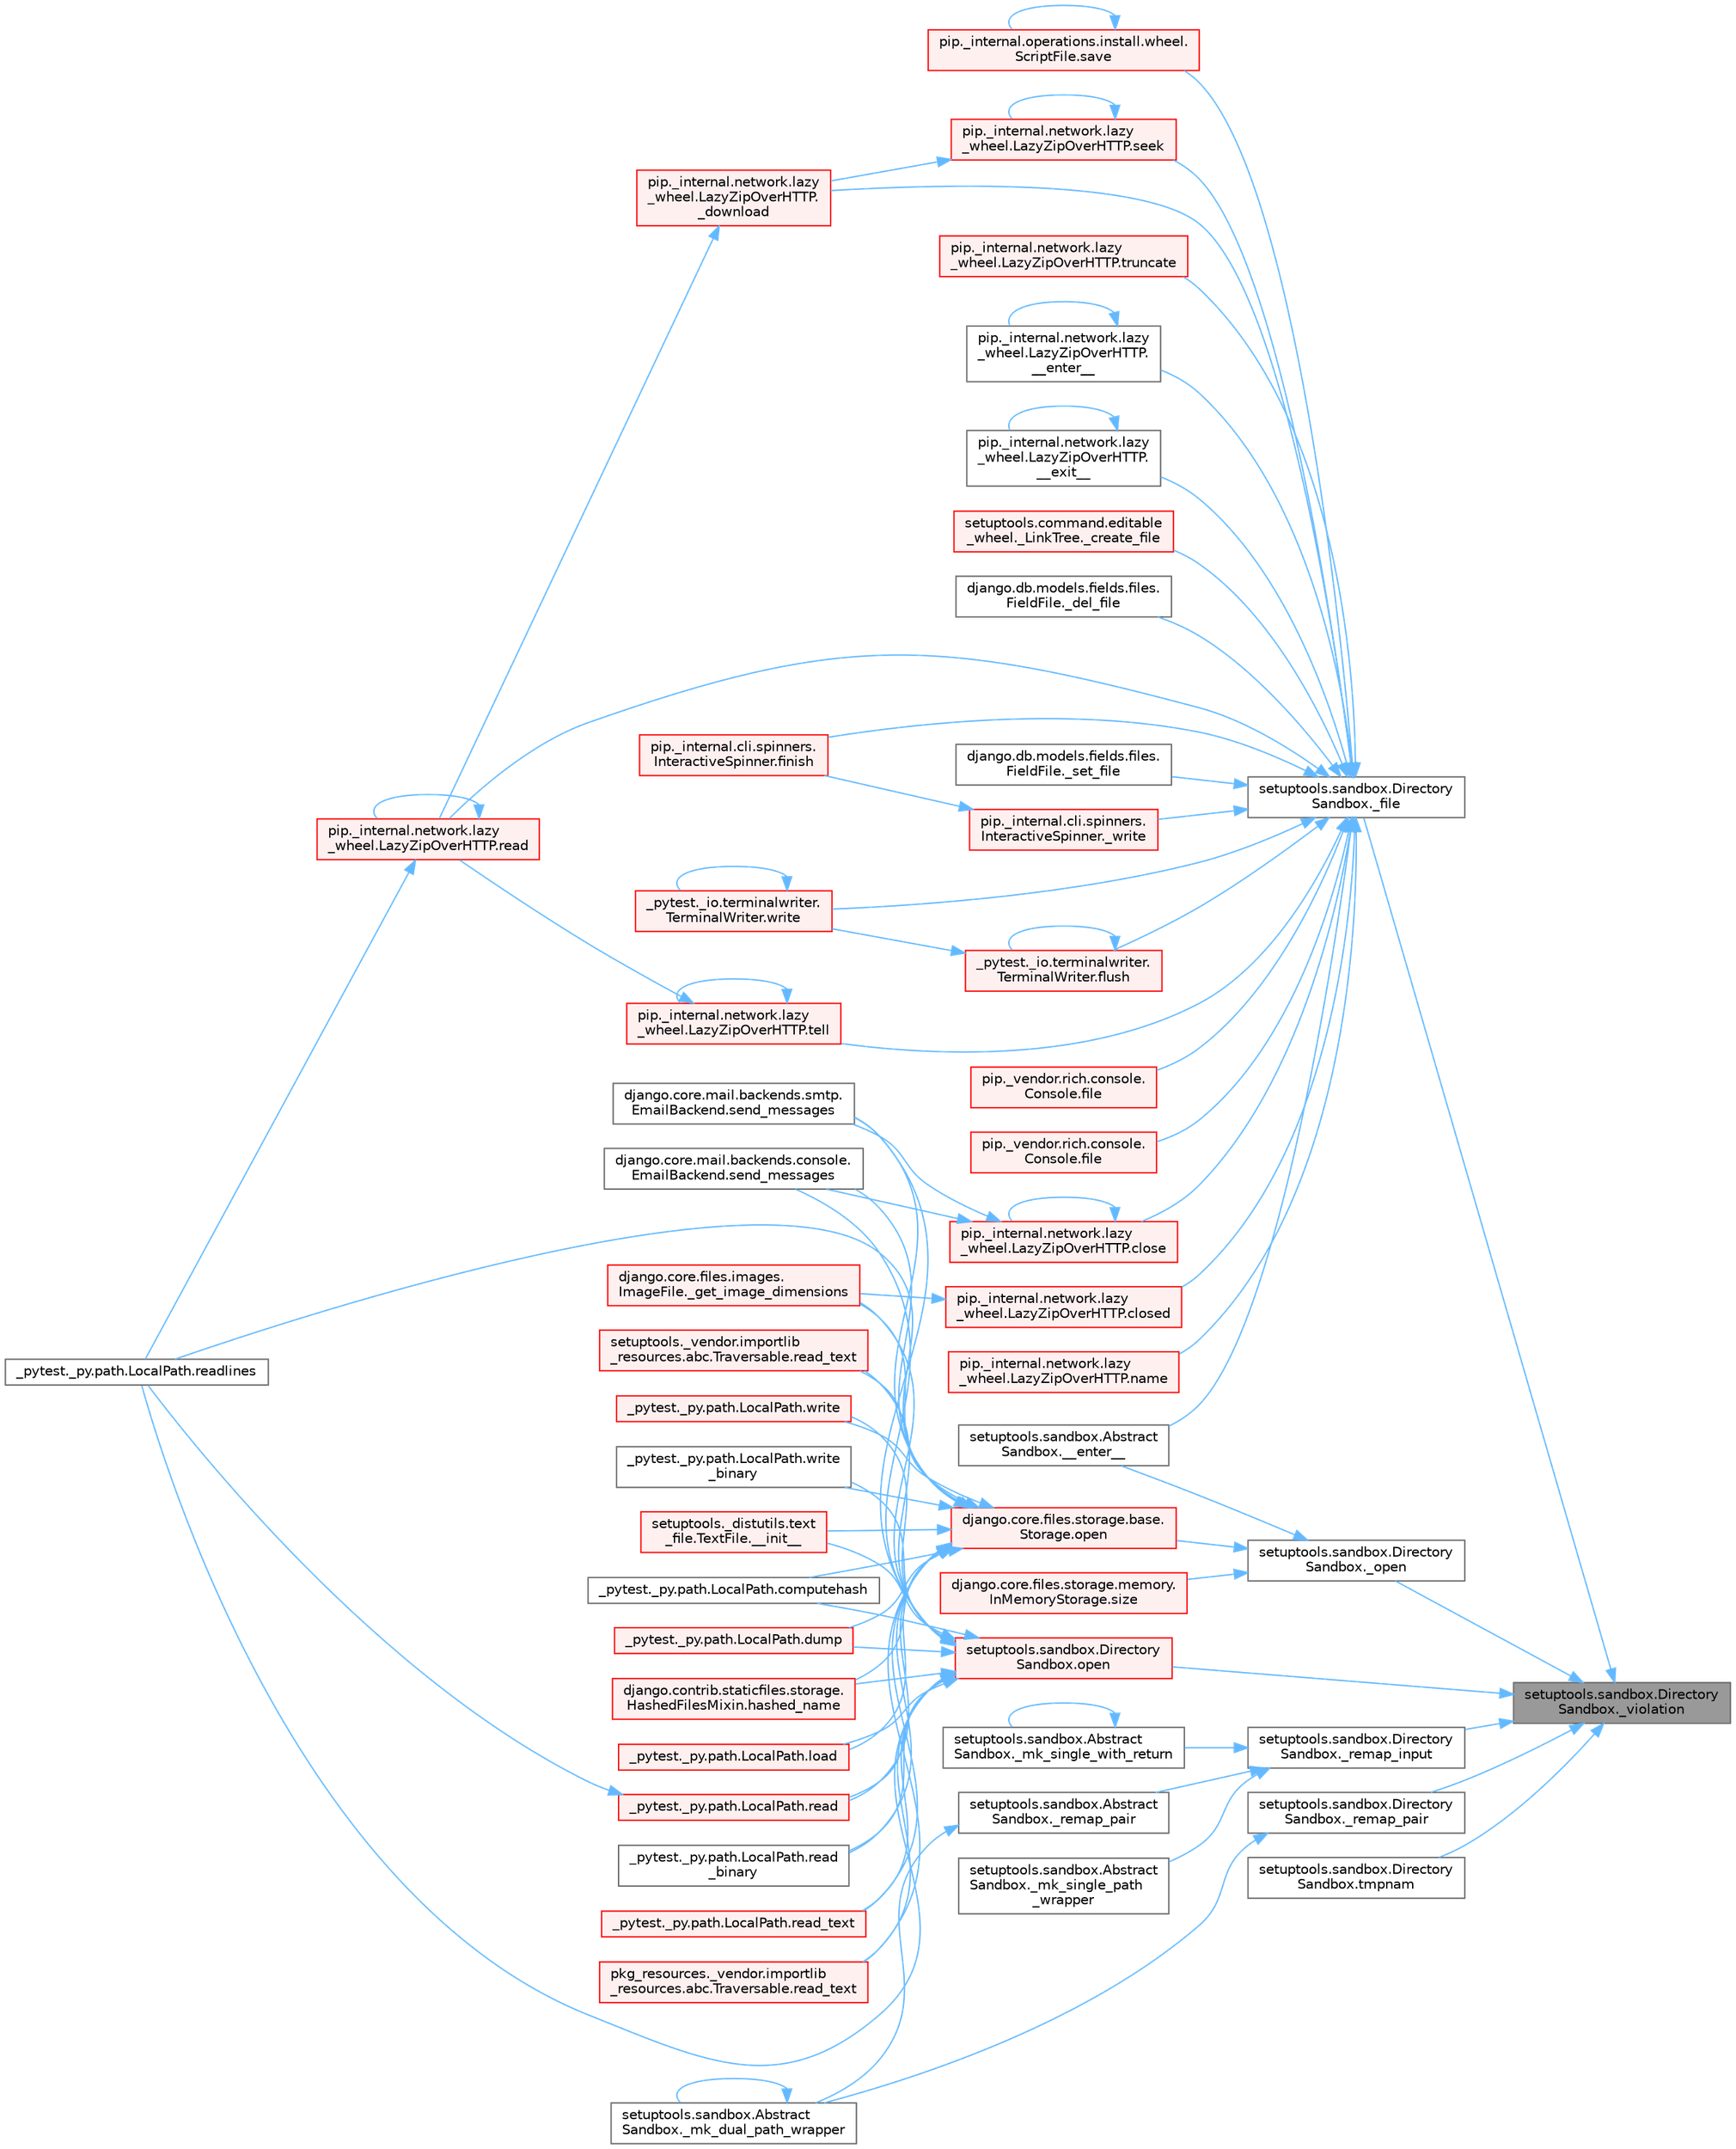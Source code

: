 digraph "setuptools.sandbox.DirectorySandbox._violation"
{
 // LATEX_PDF_SIZE
  bgcolor="transparent";
  edge [fontname=Helvetica,fontsize=10,labelfontname=Helvetica,labelfontsize=10];
  node [fontname=Helvetica,fontsize=10,shape=box,height=0.2,width=0.4];
  rankdir="RL";
  Node1 [id="Node000001",label="setuptools.sandbox.Directory\lSandbox._violation",height=0.2,width=0.4,color="gray40", fillcolor="grey60", style="filled", fontcolor="black",tooltip=" "];
  Node1 -> Node2 [id="edge1_Node000001_Node000002",dir="back",color="steelblue1",style="solid",tooltip=" "];
  Node2 [id="Node000002",label="setuptools.sandbox.Directory\lSandbox._file",height=0.2,width=0.4,color="grey40", fillcolor="white", style="filled",URL="$classsetuptools_1_1sandbox_1_1_directory_sandbox.html#acf799106ef73553cbfdf57cc16babd98",tooltip=" "];
  Node2 -> Node3 [id="edge2_Node000002_Node000003",dir="back",color="steelblue1",style="solid",tooltip=" "];
  Node3 [id="Node000003",label="pip._internal.network.lazy\l_wheel.LazyZipOverHTTP.\l__enter__",height=0.2,width=0.4,color="grey40", fillcolor="white", style="filled",URL="$classpip_1_1__internal_1_1network_1_1lazy__wheel_1_1_lazy_zip_over_h_t_t_p.html#adc9e38d1c8fc4360a71825dc4123bdc6",tooltip=" "];
  Node3 -> Node3 [id="edge3_Node000003_Node000003",dir="back",color="steelblue1",style="solid",tooltip=" "];
  Node2 -> Node4 [id="edge4_Node000002_Node000004",dir="back",color="steelblue1",style="solid",tooltip=" "];
  Node4 [id="Node000004",label="setuptools.sandbox.Abstract\lSandbox.__enter__",height=0.2,width=0.4,color="grey40", fillcolor="white", style="filled",URL="$classsetuptools_1_1sandbox_1_1_abstract_sandbox.html#a0c1352f28a213e8b8bef379bba71b4fe",tooltip=" "];
  Node2 -> Node5 [id="edge5_Node000002_Node000005",dir="back",color="steelblue1",style="solid",tooltip=" "];
  Node5 [id="Node000005",label="pip._internal.network.lazy\l_wheel.LazyZipOverHTTP.\l__exit__",height=0.2,width=0.4,color="grey40", fillcolor="white", style="filled",URL="$classpip_1_1__internal_1_1network_1_1lazy__wheel_1_1_lazy_zip_over_h_t_t_p.html#a9e2677bfb66759d196c2e89af6b6b82b",tooltip=" "];
  Node5 -> Node5 [id="edge6_Node000005_Node000005",dir="back",color="steelblue1",style="solid",tooltip=" "];
  Node2 -> Node6 [id="edge7_Node000002_Node000006",dir="back",color="steelblue1",style="solid",tooltip=" "];
  Node6 [id="Node000006",label="setuptools.command.editable\l_wheel._LinkTree._create_file",height=0.2,width=0.4,color="red", fillcolor="#FFF0F0", style="filled",URL="$classsetuptools_1_1command_1_1editable__wheel_1_1___link_tree.html#a07f730ebe5f09e5c02dcdf2da712d439",tooltip=" "];
  Node2 -> Node11 [id="edge8_Node000002_Node000011",dir="back",color="steelblue1",style="solid",tooltip=" "];
  Node11 [id="Node000011",label="django.db.models.fields.files.\lFieldFile._del_file",height=0.2,width=0.4,color="grey40", fillcolor="white", style="filled",URL="$classdjango_1_1db_1_1models_1_1fields_1_1files_1_1_field_file.html#a39a2e84502f701f57a65fd6986def84a",tooltip=" "];
  Node2 -> Node12 [id="edge9_Node000002_Node000012",dir="back",color="steelblue1",style="solid",tooltip=" "];
  Node12 [id="Node000012",label="pip._internal.network.lazy\l_wheel.LazyZipOverHTTP.\l_download",height=0.2,width=0.4,color="red", fillcolor="#FFF0F0", style="filled",URL="$classpip_1_1__internal_1_1network_1_1lazy__wheel_1_1_lazy_zip_over_h_t_t_p.html#ad2434541dbceb1d56f3982d08a80a3ad",tooltip=" "];
  Node12 -> Node20 [id="edge10_Node000012_Node000020",dir="back",color="steelblue1",style="solid",tooltip=" "];
  Node20 [id="Node000020",label="pip._internal.network.lazy\l_wheel.LazyZipOverHTTP.read",height=0.2,width=0.4,color="red", fillcolor="#FFF0F0", style="filled",URL="$classpip_1_1__internal_1_1network_1_1lazy__wheel_1_1_lazy_zip_over_h_t_t_p.html#adb8837e292941df2568b4de4082ecf19",tooltip=" "];
  Node20 -> Node20 [id="edge11_Node000020_Node000020",dir="back",color="steelblue1",style="solid",tooltip=" "];
  Node20 -> Node793 [id="edge12_Node000020_Node000793",dir="back",color="steelblue1",style="solid",tooltip=" "];
  Node793 [id="Node000793",label="_pytest._py.path.LocalPath.readlines",height=0.2,width=0.4,color="grey40", fillcolor="white", style="filled",URL="$class__pytest_1_1__py_1_1path_1_1_local_path.html#ab4ae86092b85919c6d43e793d049c3b3",tooltip=" "];
  Node2 -> Node3186 [id="edge13_Node000002_Node003186",dir="back",color="steelblue1",style="solid",tooltip=" "];
  Node3186 [id="Node003186",label="django.db.models.fields.files.\lFieldFile._set_file",height=0.2,width=0.4,color="grey40", fillcolor="white", style="filled",URL="$classdjango_1_1db_1_1models_1_1fields_1_1files_1_1_field_file.html#a586682ee8c9ff77eeb0d112b8b68e363",tooltip=" "];
  Node2 -> Node3187 [id="edge14_Node000002_Node003187",dir="back",color="steelblue1",style="solid",tooltip=" "];
  Node3187 [id="Node003187",label="pip._internal.cli.spinners.\lInteractiveSpinner._write",height=0.2,width=0.4,color="red", fillcolor="#FFF0F0", style="filled",URL="$classpip_1_1__internal_1_1cli_1_1spinners_1_1_interactive_spinner.html#a16e0c2dc420f6f8d17ccdf2f05929774",tooltip=" "];
  Node3187 -> Node3285 [id="edge15_Node003187_Node003285",dir="back",color="steelblue1",style="solid",tooltip=" "];
  Node3285 [id="Node003285",label="pip._internal.cli.spinners.\lInteractiveSpinner.finish",height=0.2,width=0.4,color="red", fillcolor="#FFF0F0", style="filled",URL="$classpip_1_1__internal_1_1cli_1_1spinners_1_1_interactive_spinner.html#aa8e59d36acbf1a072233ae62dbea45d6",tooltip=" "];
  Node2 -> Node3289 [id="edge16_Node000002_Node003289",dir="back",color="steelblue1",style="solid",tooltip=" "];
  Node3289 [id="Node003289",label="pip._internal.network.lazy\l_wheel.LazyZipOverHTTP.close",height=0.2,width=0.4,color="red", fillcolor="#FFF0F0", style="filled",URL="$classpip_1_1__internal_1_1network_1_1lazy__wheel_1_1_lazy_zip_over_h_t_t_p.html#a6aeec11453c683f141b9fe121163a8d0",tooltip=" "];
  Node3289 -> Node3289 [id="edge17_Node003289_Node003289",dir="back",color="steelblue1",style="solid",tooltip=" "];
  Node3289 -> Node1310 [id="edge18_Node003289_Node001310",dir="back",color="steelblue1",style="solid",tooltip=" "];
  Node1310 [id="Node001310",label="django.core.mail.backends.console.\lEmailBackend.send_messages",height=0.2,width=0.4,color="grey40", fillcolor="white", style="filled",URL="$classdjango_1_1core_1_1mail_1_1backends_1_1console_1_1_email_backend.html#ae3c7f922df87a228638e98cbb97a3deb",tooltip=" "];
  Node3289 -> Node1311 [id="edge19_Node003289_Node001311",dir="back",color="steelblue1",style="solid",tooltip=" "];
  Node1311 [id="Node001311",label="django.core.mail.backends.smtp.\lEmailBackend.send_messages",height=0.2,width=0.4,color="grey40", fillcolor="white", style="filled",URL="$classdjango_1_1core_1_1mail_1_1backends_1_1smtp_1_1_email_backend.html#a0d829964e867581b24047266e5c3dca6",tooltip=" "];
  Node2 -> Node3290 [id="edge20_Node000002_Node003290",dir="back",color="steelblue1",style="solid",tooltip=" "];
  Node3290 [id="Node003290",label="pip._internal.network.lazy\l_wheel.LazyZipOverHTTP.closed",height=0.2,width=0.4,color="red", fillcolor="#FFF0F0", style="filled",URL="$classpip_1_1__internal_1_1network_1_1lazy__wheel_1_1_lazy_zip_over_h_t_t_p.html#a9b81a2e658e40d9ca0f0e41c5b874e44",tooltip=" "];
  Node3290 -> Node117 [id="edge21_Node003290_Node000117",dir="back",color="steelblue1",style="solid",tooltip=" "];
  Node117 [id="Node000117",label="django.core.files.images.\lImageFile._get_image_dimensions",height=0.2,width=0.4,color="red", fillcolor="#FFF0F0", style="filled",URL="$classdjango_1_1core_1_1files_1_1images_1_1_image_file.html#a2832e2235f63c851f4652a4ea59ec924",tooltip=" "];
  Node2 -> Node3294 [id="edge22_Node000002_Node003294",dir="back",color="steelblue1",style="solid",tooltip=" "];
  Node3294 [id="Node003294",label="pip._vendor.rich.console.\lConsole.file",height=0.2,width=0.4,color="red", fillcolor="#FFF0F0", style="filled",URL="$classpip_1_1__vendor_1_1rich_1_1console_1_1_console.html#af37c1c8bfe4a9b4dcd3b0ff2d14357bf",tooltip=" "];
  Node2 -> Node3336 [id="edge23_Node000002_Node003336",dir="back",color="steelblue1",style="solid",tooltip=" "];
  Node3336 [id="Node003336",label="pip._vendor.rich.console.\lConsole.file",height=0.2,width=0.4,color="red", fillcolor="#FFF0F0", style="filled",URL="$classpip_1_1__vendor_1_1rich_1_1console_1_1_console.html#aeea14249658b94049a5be89c15fd5bc1",tooltip=" "];
  Node2 -> Node3285 [id="edge24_Node000002_Node003285",dir="back",color="steelblue1",style="solid",tooltip=" "];
  Node2 -> Node3337 [id="edge25_Node000002_Node003337",dir="back",color="steelblue1",style="solid",tooltip=" "];
  Node3337 [id="Node003337",label="_pytest._io.terminalwriter.\lTerminalWriter.flush",height=0.2,width=0.4,color="red", fillcolor="#FFF0F0", style="filled",URL="$class__pytest_1_1__io_1_1terminalwriter_1_1_terminal_writer.html#a843da9eb57c455ee17b0aac062288702",tooltip=" "];
  Node3337 -> Node3337 [id="edge26_Node003337_Node003337",dir="back",color="steelblue1",style="solid",tooltip=" "];
  Node3337 -> Node207 [id="edge27_Node003337_Node000207",dir="back",color="steelblue1",style="solid",tooltip=" "];
  Node207 [id="Node000207",label="_pytest._io.terminalwriter.\lTerminalWriter.write",height=0.2,width=0.4,color="red", fillcolor="#FFF0F0", style="filled",URL="$class__pytest_1_1__io_1_1terminalwriter_1_1_terminal_writer.html#ab011b237aec5bafbe3761ee6eceaa5b1",tooltip=" "];
  Node207 -> Node207 [id="edge28_Node000207_Node000207",dir="back",color="steelblue1",style="solid",tooltip=" "];
  Node2 -> Node3338 [id="edge29_Node000002_Node003338",dir="back",color="steelblue1",style="solid",tooltip=" "];
  Node3338 [id="Node003338",label="pip._internal.network.lazy\l_wheel.LazyZipOverHTTP.name",height=0.2,width=0.4,color="red", fillcolor="#FFF0F0", style="filled",URL="$classpip_1_1__internal_1_1network_1_1lazy__wheel_1_1_lazy_zip_over_h_t_t_p.html#a59403bb703d375caa6c1dda7573257a1",tooltip=" "];
  Node2 -> Node20 [id="edge30_Node000002_Node000020",dir="back",color="steelblue1",style="solid",tooltip=" "];
  Node2 -> Node3339 [id="edge31_Node000002_Node003339",dir="back",color="steelblue1",style="solid",tooltip=" "];
  Node3339 [id="Node003339",label="pip._internal.operations.install.wheel.\lScriptFile.save",height=0.2,width=0.4,color="red", fillcolor="#FFF0F0", style="filled",URL="$classpip_1_1__internal_1_1operations_1_1install_1_1wheel_1_1_script_file.html#ada71e906f4fe258d5234b047d077f7ad",tooltip=" "];
  Node3339 -> Node3339 [id="edge32_Node003339_Node003339",dir="back",color="steelblue1",style="solid",tooltip=" "];
  Node2 -> Node3340 [id="edge33_Node000002_Node003340",dir="back",color="steelblue1",style="solid",tooltip=" "];
  Node3340 [id="Node003340",label="pip._internal.network.lazy\l_wheel.LazyZipOverHTTP.seek",height=0.2,width=0.4,color="red", fillcolor="#FFF0F0", style="filled",URL="$classpip_1_1__internal_1_1network_1_1lazy__wheel_1_1_lazy_zip_over_h_t_t_p.html#ada98bb65dd121f36ea9da51a44a9e22f",tooltip=" "];
  Node3340 -> Node12 [id="edge34_Node003340_Node000012",dir="back",color="steelblue1",style="solid",tooltip=" "];
  Node3340 -> Node3340 [id="edge35_Node003340_Node003340",dir="back",color="steelblue1",style="solid",tooltip=" "];
  Node2 -> Node3341 [id="edge36_Node000002_Node003341",dir="back",color="steelblue1",style="solid",tooltip=" "];
  Node3341 [id="Node003341",label="pip._internal.network.lazy\l_wheel.LazyZipOverHTTP.tell",height=0.2,width=0.4,color="red", fillcolor="#FFF0F0", style="filled",URL="$classpip_1_1__internal_1_1network_1_1lazy__wheel_1_1_lazy_zip_over_h_t_t_p.html#a14b809a6fc259fe59f16bb978c9efda0",tooltip=" "];
  Node3341 -> Node20 [id="edge37_Node003341_Node000020",dir="back",color="steelblue1",style="solid",tooltip=" "];
  Node3341 -> Node3341 [id="edge38_Node003341_Node003341",dir="back",color="steelblue1",style="solid",tooltip=" "];
  Node2 -> Node3342 [id="edge39_Node000002_Node003342",dir="back",color="steelblue1",style="solid",tooltip=" "];
  Node3342 [id="Node003342",label="pip._internal.network.lazy\l_wheel.LazyZipOverHTTP.truncate",height=0.2,width=0.4,color="red", fillcolor="#FFF0F0", style="filled",URL="$classpip_1_1__internal_1_1network_1_1lazy__wheel_1_1_lazy_zip_over_h_t_t_p.html#a23638f3ff86e6f93c63c807f5ec454ef",tooltip=" "];
  Node2 -> Node207 [id="edge40_Node000002_Node000207",dir="back",color="steelblue1",style="solid",tooltip=" "];
  Node1 -> Node3345 [id="edge41_Node000001_Node003345",dir="back",color="steelblue1",style="solid",tooltip=" "];
  Node3345 [id="Node003345",label="setuptools.sandbox.Directory\lSandbox._open",height=0.2,width=0.4,color="grey40", fillcolor="white", style="filled",URL="$classsetuptools_1_1sandbox_1_1_directory_sandbox.html#adde036059e5fcd0e0655278d744b99db",tooltip=" "];
  Node3345 -> Node4 [id="edge42_Node003345_Node000004",dir="back",color="steelblue1",style="solid",tooltip=" "];
  Node3345 -> Node1341 [id="edge43_Node003345_Node001341",dir="back",color="steelblue1",style="solid",tooltip=" "];
  Node1341 [id="Node001341",label="django.core.files.storage.base.\lStorage.open",height=0.2,width=0.4,color="red", fillcolor="#FFF0F0", style="filled",URL="$classdjango_1_1core_1_1files_1_1storage_1_1base_1_1_storage.html#a83f5a2f19c0564c4a1732f88b32c4b49",tooltip=" "];
  Node1341 -> Node116 [id="edge44_Node001341_Node000116",dir="back",color="steelblue1",style="solid",tooltip=" "];
  Node116 [id="Node000116",label="setuptools._distutils.text\l_file.TextFile.__init__",height=0.2,width=0.4,color="red", fillcolor="#FFF0F0", style="filled",URL="$classsetuptools_1_1__distutils_1_1text__file_1_1_text_file.html#aeb26f34e394b4e658295391382cc8813",tooltip=" "];
  Node1341 -> Node117 [id="edge45_Node001341_Node000117",dir="back",color="steelblue1",style="solid",tooltip=" "];
  Node1341 -> Node787 [id="edge46_Node001341_Node000787",dir="back",color="steelblue1",style="solid",tooltip=" "];
  Node787 [id="Node000787",label="_pytest._py.path.LocalPath.computehash",height=0.2,width=0.4,color="grey40", fillcolor="white", style="filled",URL="$class__pytest_1_1__py_1_1path_1_1_local_path.html#aa82d067bed26e6655d315d858254160b",tooltip=" "];
  Node1341 -> Node788 [id="edge47_Node001341_Node000788",dir="back",color="steelblue1",style="solid",tooltip=" "];
  Node788 [id="Node000788",label="_pytest._py.path.LocalPath.dump",height=0.2,width=0.4,color="red", fillcolor="#FFF0F0", style="filled",URL="$class__pytest_1_1__py_1_1path_1_1_local_path.html#a2f45e7b54f2823ed6746a19107ae68b4",tooltip=" "];
  Node1341 -> Node596 [id="edge48_Node001341_Node000596",dir="back",color="steelblue1",style="solid",tooltip=" "];
  Node596 [id="Node000596",label="django.contrib.staticfiles.storage.\lHashedFilesMixin.hashed_name",height=0.2,width=0.4,color="red", fillcolor="#FFF0F0", style="filled",URL="$classdjango_1_1contrib_1_1staticfiles_1_1storage_1_1_hashed_files_mixin.html#aa30283e5d1a2177cf975b44ae95e45e4",tooltip=" "];
  Node1341 -> Node790 [id="edge49_Node001341_Node000790",dir="back",color="steelblue1",style="solid",tooltip=" "];
  Node790 [id="Node000790",label="_pytest._py.path.LocalPath.load",height=0.2,width=0.4,color="red", fillcolor="#FFF0F0", style="filled",URL="$class__pytest_1_1__py_1_1path_1_1_local_path.html#a284b118886fe9a033c146647826faf72",tooltip=" "];
  Node1341 -> Node791 [id="edge50_Node001341_Node000791",dir="back",color="steelblue1",style="solid",tooltip=" "];
  Node791 [id="Node000791",label="_pytest._py.path.LocalPath.read",height=0.2,width=0.4,color="red", fillcolor="#FFF0F0", style="filled",URL="$class__pytest_1_1__py_1_1path_1_1_local_path.html#a8640b65f715ce8a258379deb78a68fd8",tooltip=" "];
  Node791 -> Node793 [id="edge51_Node000791_Node000793",dir="back",color="steelblue1",style="solid",tooltip=" "];
  Node1341 -> Node797 [id="edge52_Node001341_Node000797",dir="back",color="steelblue1",style="solid",tooltip=" "];
  Node797 [id="Node000797",label="_pytest._py.path.LocalPath.read\l_binary",height=0.2,width=0.4,color="grey40", fillcolor="white", style="filled",URL="$class__pytest_1_1__py_1_1path_1_1_local_path.html#adc47986c47c70f2b5889b85af157cd59",tooltip=" "];
  Node1341 -> Node798 [id="edge53_Node001341_Node000798",dir="back",color="steelblue1",style="solid",tooltip=" "];
  Node798 [id="Node000798",label="_pytest._py.path.LocalPath.read_text",height=0.2,width=0.4,color="red", fillcolor="#FFF0F0", style="filled",URL="$class__pytest_1_1__py_1_1path_1_1_local_path.html#aea3efa14b998c32e27f6604263858398",tooltip=" "];
  Node1341 -> Node1060 [id="edge54_Node001341_Node001060",dir="back",color="steelblue1",style="solid",tooltip=" "];
  Node1060 [id="Node001060",label="pkg_resources._vendor.importlib\l_resources.abc.Traversable.read_text",height=0.2,width=0.4,color="red", fillcolor="#FFF0F0", style="filled",URL="$classpkg__resources_1_1__vendor_1_1importlib__resources_1_1abc_1_1_traversable.html#a2fa0982edeea4b5f1a38953c1d81f10b",tooltip=" "];
  Node1341 -> Node1309 [id="edge55_Node001341_Node001309",dir="back",color="steelblue1",style="solid",tooltip=" "];
  Node1309 [id="Node001309",label="setuptools._vendor.importlib\l_resources.abc.Traversable.read_text",height=0.2,width=0.4,color="red", fillcolor="#FFF0F0", style="filled",URL="$classsetuptools_1_1__vendor_1_1importlib__resources_1_1abc_1_1_traversable.html#aee408e70fdcc58915b97b67f3dd981a3",tooltip=" "];
  Node1341 -> Node793 [id="edge56_Node001341_Node000793",dir="back",color="steelblue1",style="solid",tooltip=" "];
  Node1341 -> Node1310 [id="edge57_Node001341_Node001310",dir="back",color="steelblue1",style="solid",tooltip=" "];
  Node1341 -> Node1311 [id="edge58_Node001341_Node001311",dir="back",color="steelblue1",style="solid",tooltip=" "];
  Node1341 -> Node1312 [id="edge59_Node001341_Node001312",dir="back",color="steelblue1",style="solid",tooltip=" "];
  Node1312 [id="Node001312",label="_pytest._py.path.LocalPath.write",height=0.2,width=0.4,color="red", fillcolor="#FFF0F0", style="filled",URL="$class__pytest_1_1__py_1_1path_1_1_local_path.html#a8f782fcf3e7b991a42259724f3d25de2",tooltip=" "];
  Node1341 -> Node1313 [id="edge60_Node001341_Node001313",dir="back",color="steelblue1",style="solid",tooltip=" "];
  Node1313 [id="Node001313",label="_pytest._py.path.LocalPath.write\l_binary",height=0.2,width=0.4,color="grey40", fillcolor="white", style="filled",URL="$class__pytest_1_1__py_1_1path_1_1_local_path.html#a7534a4f27649c991dcbf86175776d5d9",tooltip=" "];
  Node3345 -> Node1342 [id="edge61_Node003345_Node001342",dir="back",color="steelblue1",style="solid",tooltip=" "];
  Node1342 [id="Node001342",label="django.core.files.storage.memory.\lInMemoryStorage.size",height=0.2,width=0.4,color="red", fillcolor="#FFF0F0", style="filled",URL="$classdjango_1_1core_1_1files_1_1storage_1_1memory_1_1_in_memory_storage.html#ac6691324035626377fb3989472a673be",tooltip=" "];
  Node1 -> Node3346 [id="edge62_Node000001_Node003346",dir="back",color="steelblue1",style="solid",tooltip=" "];
  Node3346 [id="Node003346",label="setuptools.sandbox.Directory\lSandbox._remap_input",height=0.2,width=0.4,color="grey40", fillcolor="white", style="filled",URL="$classsetuptools_1_1sandbox_1_1_directory_sandbox.html#a048d782bf0fd34acedea0607481539e4",tooltip=" "];
  Node3346 -> Node3347 [id="edge63_Node003346_Node003347",dir="back",color="steelblue1",style="solid",tooltip=" "];
  Node3347 [id="Node003347",label="setuptools.sandbox.Abstract\lSandbox._mk_single_path\l_wrapper",height=0.2,width=0.4,color="grey40", fillcolor="white", style="filled",URL="$classsetuptools_1_1sandbox_1_1_abstract_sandbox.html#a7bf77839bba80934a006c87fd91956ac",tooltip=" "];
  Node3346 -> Node3348 [id="edge64_Node003346_Node003348",dir="back",color="steelblue1",style="solid",tooltip=" "];
  Node3348 [id="Node003348",label="setuptools.sandbox.Abstract\lSandbox._mk_single_with_return",height=0.2,width=0.4,color="grey40", fillcolor="white", style="filled",URL="$classsetuptools_1_1sandbox_1_1_abstract_sandbox.html#aaac94aedfc97617488bf08379c770ac2",tooltip=" "];
  Node3348 -> Node3348 [id="edge65_Node003348_Node003348",dir="back",color="steelblue1",style="solid",tooltip=" "];
  Node3346 -> Node3349 [id="edge66_Node003346_Node003349",dir="back",color="steelblue1",style="solid",tooltip=" "];
  Node3349 [id="Node003349",label="setuptools.sandbox.Abstract\lSandbox._remap_pair",height=0.2,width=0.4,color="grey40", fillcolor="white", style="filled",URL="$classsetuptools_1_1sandbox_1_1_abstract_sandbox.html#a0d8bf7201df71da2d9def02b75344396",tooltip=" "];
  Node3349 -> Node3350 [id="edge67_Node003349_Node003350",dir="back",color="steelblue1",style="solid",tooltip=" "];
  Node3350 [id="Node003350",label="setuptools.sandbox.Abstract\lSandbox._mk_dual_path_wrapper",height=0.2,width=0.4,color="grey40", fillcolor="white", style="filled",URL="$classsetuptools_1_1sandbox_1_1_abstract_sandbox.html#a3eb0a11ddeec950e33854f3e61230793",tooltip=" "];
  Node3350 -> Node3350 [id="edge68_Node003350_Node003350",dir="back",color="steelblue1",style="solid",tooltip=" "];
  Node1 -> Node3351 [id="edge69_Node000001_Node003351",dir="back",color="steelblue1",style="solid",tooltip=" "];
  Node3351 [id="Node003351",label="setuptools.sandbox.Directory\lSandbox._remap_pair",height=0.2,width=0.4,color="grey40", fillcolor="white", style="filled",URL="$classsetuptools_1_1sandbox_1_1_directory_sandbox.html#a91fcaa09107e9d234d702e0d83a0ead6",tooltip=" "];
  Node3351 -> Node3350 [id="edge70_Node003351_Node003350",dir="back",color="steelblue1",style="solid",tooltip=" "];
  Node1 -> Node3352 [id="edge71_Node000001_Node003352",dir="back",color="steelblue1",style="solid",tooltip=" "];
  Node3352 [id="Node003352",label="setuptools.sandbox.Directory\lSandbox.open",height=0.2,width=0.4,color="red", fillcolor="#FFF0F0", style="filled",URL="$classsetuptools_1_1sandbox_1_1_directory_sandbox.html#a511d2b442bd19a4a6315c686aa9b3a42",tooltip=" "];
  Node3352 -> Node116 [id="edge72_Node003352_Node000116",dir="back",color="steelblue1",style="solid",tooltip=" "];
  Node3352 -> Node117 [id="edge73_Node003352_Node000117",dir="back",color="steelblue1",style="solid",tooltip=" "];
  Node3352 -> Node787 [id="edge74_Node003352_Node000787",dir="back",color="steelblue1",style="solid",tooltip=" "];
  Node3352 -> Node788 [id="edge75_Node003352_Node000788",dir="back",color="steelblue1",style="solid",tooltip=" "];
  Node3352 -> Node596 [id="edge76_Node003352_Node000596",dir="back",color="steelblue1",style="solid",tooltip=" "];
  Node3352 -> Node790 [id="edge77_Node003352_Node000790",dir="back",color="steelblue1",style="solid",tooltip=" "];
  Node3352 -> Node791 [id="edge78_Node003352_Node000791",dir="back",color="steelblue1",style="solid",tooltip=" "];
  Node3352 -> Node797 [id="edge79_Node003352_Node000797",dir="back",color="steelblue1",style="solid",tooltip=" "];
  Node3352 -> Node798 [id="edge80_Node003352_Node000798",dir="back",color="steelblue1",style="solid",tooltip=" "];
  Node3352 -> Node1060 [id="edge81_Node003352_Node001060",dir="back",color="steelblue1",style="solid",tooltip=" "];
  Node3352 -> Node1309 [id="edge82_Node003352_Node001309",dir="back",color="steelblue1",style="solid",tooltip=" "];
  Node3352 -> Node793 [id="edge83_Node003352_Node000793",dir="back",color="steelblue1",style="solid",tooltip=" "];
  Node3352 -> Node1310 [id="edge84_Node003352_Node001310",dir="back",color="steelblue1",style="solid",tooltip=" "];
  Node3352 -> Node1311 [id="edge85_Node003352_Node001311",dir="back",color="steelblue1",style="solid",tooltip=" "];
  Node3352 -> Node1312 [id="edge86_Node003352_Node001312",dir="back",color="steelblue1",style="solid",tooltip=" "];
  Node3352 -> Node1313 [id="edge87_Node003352_Node001313",dir="back",color="steelblue1",style="solid",tooltip=" "];
  Node1 -> Node3353 [id="edge88_Node000001_Node003353",dir="back",color="steelblue1",style="solid",tooltip=" "];
  Node3353 [id="Node003353",label="setuptools.sandbox.Directory\lSandbox.tmpnam",height=0.2,width=0.4,color="grey40", fillcolor="white", style="filled",URL="$classsetuptools_1_1sandbox_1_1_directory_sandbox.html#a20c4a51f56c1ad1bc3ac634741f2f057",tooltip=" "];
}
